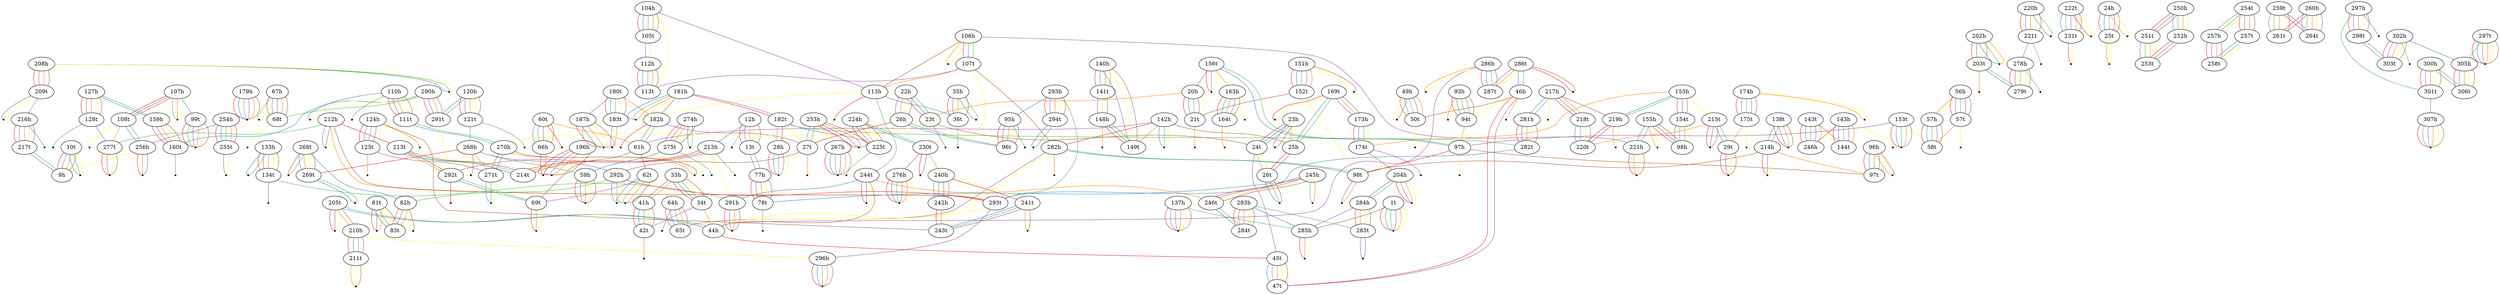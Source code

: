 graph {
edge [colorscheme=set19];
	"104h"	--	"105t"	[color=1];
	"104h"	--	"105t"	[color=2];
	"104h"	--	"105t"	[color=3];
	"104h"	--	"105t"	[color=5];
	"104h"	--	"105t"	[color=7];
	"104h"	--	"113h"	[color=4];
	"104h"	--	"113t"	[color=6];
	"105t"	--	"112h"	[color=4];
	"105t"	--	"112h"	[color=6];
	"106h"	--	"107t"	[color=1];
	"106h"	--	"107t"	[color=2];
	"106h"	--	"107t"	[color=3];
	"106h"	--	"113h"	[color=7];
	"106h"	--	"221h"	[color=4];
	"106h"	--	"-1"	[len=0.75,color=5];
	"106h"	--	"-1"	[len=0.75,color=6];
	"107h"	--	"108t"	[color=1];
	"107h"	--	"108t"	[color=4];
	"107h"	--	"108t"	[color=7];
	"107h"	--	"99t"	[color=2];
	"107h"	--	"-2"	[len=0.75,color=3];
	"107h"	--	"-2"	[len=0.75,color=5];
	"107h"	--	"-2"	[len=0.75,color=6];
	"107t"	--	"113h"	[color=5];
	"107t"	--	"113t"	[color=4];
	"107t"	--	"230t"	[color=6];
	"107t"	--	"282h"	[color=7];
	"108t"	--	"256h"	[color=2];
	"108t"	--	"256h"	[color=3];
	"108t"	--	"277t"	[color=5];
	"108t"	--	"-3"	[len=0.75,color=6];
	"10t"	--	"9h"	[color=1];
	"10t"	--	"9h"	[color=4];
	"10t"	--	"9h"	[color=5];
	"10t"	--	"9h"	[color=7];
	"10t"	--	"-4"	[len=0.75,color=2];
	"10t"	--	"-4"	[len=0.75,color=3];
	"10t"	--	"-4"	[len=0.75,color=6];
	"110h"	--	"111t"	[color=1];
	"110h"	--	"111t"	[color=4];
	"110h"	--	"111t"	[color=5];
	"110h"	--	"111t"	[color=6];
	"110h"	--	"111t"	[color=7];
	"110h"	--	"160t"	[color=2];
	"110h"	--	"-5"	[len=0.75,color=3];
	"111t"	--	"270h"	[color=2];
	"111t"	--	"270h"	[color=3];
	"112h"	--	"113t"	[color=1];
	"112h"	--	"113t"	[color=2];
	"112h"	--	"113t"	[color=3];
	"112h"	--	"113t"	[color=5];
	"112h"	--	"113t"	[color=7];
	"113h"	--	"182h"	[color=6];
	"113h"	--	"244t"	[color=3];
	"113h"	--	"36t"	[color=2];
	"113h"	--	"-6"	[len=0.75,color=1];
	"120h"	--	"121t"	[color=1];
	"120h"	--	"121t"	[color=4];
	"120h"	--	"121t"	[color=5];
	"120h"	--	"121t"	[color=6];
	"120h"	--	"121t"	[color=7];
	"120h"	--	"291t"	[color=2];
	"120h"	--	"291t"	[color=3];
	"121t"	--	"268h"	[color=2];
	"121t"	--	"-7"	[len=0.75,color=3];
	"124h"	--	"125t"	[color=1];
	"124h"	--	"125t"	[color=2];
	"124h"	--	"125t"	[color=3];
	"124h"	--	"125t"	[color=4];
	"124h"	--	"125t"	[color=6];
	"124h"	--	"243t"	[color=7];
	"124h"	--	"-8"	[len=0.75,color=5];
	"125t"	--	"271t"	[color=7];
	"125t"	--	"-9"	[len=0.75,color=5];
	"127h"	--	"128t"	[color=1];
	"127h"	--	"128t"	[color=4];
	"127h"	--	"128t"	[color=5];
	"127h"	--	"128t"	[color=6];
	"127h"	--	"128t"	[color=7];
	"127h"	--	"159h"	[color=2];
	"127h"	--	"159h"	[color=3];
	"128t"	--	"277t"	[color=2];
	"128t"	--	"-10"	[len=0.75,color=3];
	"12h"	--	"13t"	[color=1];
	"12h"	--	"13t"	[color=4];
	"12h"	--	"13t"	[color=5];
	"12h"	--	"13t"	[color=6];
	"12h"	--	"13t"	[color=7];
	"12h"	--	"213h"	[color=2];
	"12h"	--	"-11"	[len=0.75,color=3];
	"133h"	--	"134t"	[color=1];
	"133h"	--	"134t"	[color=4];
	"133h"	--	"134t"	[color=5];
	"133h"	--	"134t"	[color=6];
	"133h"	--	"134t"	[color=7];
	"133h"	--	"-12"	[len=0.75,color=2];
	"133h"	--	"-12"	[len=0.75,color=3];
	"134t"	--	"291h"	[color=3];
	"134t"	--	"-13"	[len=0.75,color=2];
	"137h"	--	"285h"	[color=3];
	"137h"	--	"-14"	[len=0.75,color=1];
	"137h"	--	"-14"	[len=0.75,color=2];
	"137h"	--	"-14"	[len=0.75,color=4];
	"137h"	--	"-14"	[len=0.75,color=5];
	"137h"	--	"-14"	[len=0.75,color=6];
	"137h"	--	"-14"	[len=0.75,color=7];
	"138t"	--	"214h"	[color=2];
	"138t"	--	"214h"	[color=3];
	"138t"	--	"246h"	[color=6];
	"138t"	--	"-15"	[len=0.75,color=1];
	"138t"	--	"-15"	[len=0.75,color=4];
	"138t"	--	"-15"	[len=0.75,color=5];
	"138t"	--	"-15"	[len=0.75,color=7];
	"13t"	--	"77h"	[color=2];
	"13t"	--	"77h"	[color=3];
	"140h"	--	"141t"	[color=1];
	"140h"	--	"141t"	[color=2];
	"140h"	--	"141t"	[color=3];
	"140h"	--	"141t"	[color=5];
	"140h"	--	"149t"	[color=4];
	"140h"	--	"149t"	[color=6];
	"140h"	--	"149t"	[color=7];
	"141t"	--	"148h"	[color=4];
	"141t"	--	"148h"	[color=6];
	"141t"	--	"148h"	[color=7];
	"142h"	--	"149t"	[color=5];
	"142h"	--	"25h"	[color=7];
	"142h"	--	"282h"	[color=1];
	"142h"	--	"61h"	[color=4];
	"142h"	--	"-16"	[len=0.75,color=2];
	"142h"	--	"-16"	[len=0.75,color=3];
	"142h"	--	"-16"	[len=0.75,color=6];
	"143h"	--	"144t"	[color=1];
	"143h"	--	"144t"	[color=2];
	"143h"	--	"144t"	[color=3];
	"143h"	--	"144t"	[color=4];
	"143h"	--	"144t"	[color=5];
	"143h"	--	"246h"	[color=7];
	"143h"	--	"-17"	[len=0.75,color=6];
	"143t"	--	"144t"	[color=6];
	"143t"	--	"144t"	[color=7];
	"143t"	--	"246h"	[color=1];
	"143t"	--	"246h"	[color=2];
	"143t"	--	"246h"	[color=3];
	"143t"	--	"246h"	[color=4];
	"143t"	--	"246h"	[color=5];
	"148h"	--	"149t"	[color=1];
	"148h"	--	"149t"	[color=2];
	"148h"	--	"149t"	[color=3];
	"148h"	--	"-18"	[len=0.75,color=5];
	"151h"	--	"152t"	[color=1];
	"151h"	--	"152t"	[color=2];
	"151h"	--	"152t"	[color=3];
	"151h"	--	"152t"	[color=4];
	"151h"	--	"152t"	[color=5];
	"151h"	--	"-19"	[len=0.75,color=6];
	"151h"	--	"-19"	[len=0.75,color=7];
	"152t"	--	"21t"	[color=7];
	"152t"	--	"98t"	[color=6];
	"153h"	--	"154t"	[color=1];
	"153h"	--	"154t"	[color=4];
	"153h"	--	"154t"	[color=7];
	"153h"	--	"174t"	[color=5];
	"153h"	--	"215t"	[color=6];
	"153h"	--	"219h"	[color=2];
	"153h"	--	"219h"	[color=3];
	"153t"	--	"58t"	[color=6];
	"153t"	--	"97h"	[color=4];
	"153t"	--	"-20"	[len=0.75,color=1];
	"153t"	--	"-20"	[len=0.75,color=2];
	"153t"	--	"-20"	[len=0.75,color=3];
	"153t"	--	"-20"	[len=0.75,color=5];
	"153t"	--	"-20"	[len=0.75,color=7];
	"154t"	--	"98h"	[color=2];
	"154t"	--	"98h"	[color=3];
	"154t"	--	"98h"	[color=5];
	"154t"	--	"98h"	[color=6];
	"155h"	--	"221h"	[color=2];
	"155h"	--	"221h"	[color=3];
	"155h"	--	"98h"	[color=1];
	"155h"	--	"98h"	[color=4];
	"155h"	--	"98h"	[color=7];
	"155h"	--	"-21"	[len=0.75,color=5];
	"155h"	--	"-21"	[len=0.75,color=6];
	"156t"	--	"163h"	[color=5];
	"156t"	--	"20h"	[color=7];
	"156t"	--	"97h"	[color=2];
	"156t"	--	"97h"	[color=3];
	"156t"	--	"-22"	[len=0.75,color=1];
	"156t"	--	"-22"	[len=0.75,color=4];
	"156t"	--	"-22"	[len=0.75,color=6];
	"159h"	--	"160t"	[color=1];
	"159h"	--	"160t"	[color=4];
	"159h"	--	"160t"	[color=5];
	"159h"	--	"160t"	[color=6];
	"159h"	--	"160t"	[color=7];
	"160t"	--	"-23"	[len=0.75,color=3];
	"163h"	--	"164t"	[color=1];
	"163h"	--	"164t"	[color=2];
	"163h"	--	"164t"	[color=3];
	"163h"	--	"164t"	[color=4];
	"163h"	--	"164t"	[color=7];
	"163h"	--	"-24"	[len=0.75,color=6];
	"164t"	--	"-25"	[len=0.75,color=5];
	"164t"	--	"-25"	[len=0.75,color=6];
	"169t"	--	"173h"	[color=4];
	"169t"	--	"173h"	[color=5];
	"169t"	--	"173h"	[color=7];
	"169t"	--	"25h"	[color=2];
	"169t"	--	"25h"	[color=3];
	"169t"	--	"-26"	[len=0.75,color=1];
	"169t"	--	"-26"	[len=0.75,color=6];
	"173h"	--	"174t"	[color=1];
	"173h"	--	"174t"	[color=2];
	"173h"	--	"174t"	[color=3];
	"173h"	--	"174t"	[color=6];
	"174h"	--	"175t"	[color=1];
	"174h"	--	"175t"	[color=2];
	"174h"	--	"175t"	[color=3];
	"174h"	--	"175t"	[color=4];
	"174h"	--	"175t"	[color=7];
	"174h"	--	"-27"	[len=0.75,color=5];
	"174h"	--	"-27"	[len=0.75,color=6];
	"174t"	--	"204h"	[color=7];
	"174t"	--	"-28"	[len=0.75,color=4];
	"175t"	--	"29t"	[color=5];
	"175t"	--	"-29"	[len=0.75,color=6];
	"179h"	--	"254h"	[color=6];
	"179h"	--	"-30"	[len=0.75,color=1];
	"179h"	--	"-30"	[len=0.75,color=2];
	"179h"	--	"-30"	[len=0.75,color=3];
	"179h"	--	"-30"	[len=0.75,color=4];
	"179h"	--	"-30"	[len=0.75,color=5];
	"179h"	--	"-30"	[len=0.75,color=7];
	"180t"	--	"182h"	[color=5];
	"180t"	--	"183t"	[color=1];
	"180t"	--	"183t"	[color=2];
	"180t"	--	"183t"	[color=3];
	"180t"	--	"183t"	[color=6];
	"180t"	--	"183t"	[color=7];
	"180t"	--	"187h"	[color=4];
	"181h"	--	"182h"	[color=7];
	"181h"	--	"182t"	[color=1];
	"181h"	--	"182t"	[color=4];
	"181h"	--	"-31"	[len=0.75,color=2];
	"181h"	--	"-31"	[len=0.75,color=3];
	"181h"	--	"-31"	[len=0.75,color=5];
	"181h"	--	"-31"	[len=0.75,color=6];
	"182h"	--	"27t"	[color=4];
	"182h"	--	"61h"	[color=2];
	"182h"	--	"61h"	[color=3];
	"182h"	--	"-32"	[len=0.75,color=1];
	"182t"	--	"225t"	[color=2];
	"182t"	--	"27t"	[color=6];
	"182t"	--	"282t"	[color=3];
	"182t"	--	"28h"	[color=5];
	"182t"	--	"28h"	[color=7];
	"183t"	--	"-33"	[len=0.75,color=4];
	"183t"	--	"-33"	[len=0.75,color=5];
	"187h"	--	"196h"	[color=3];
	"187h"	--	"-34"	[len=0.75,color=1];
	"187h"	--	"-34"	[len=0.75,color=2];
	"187h"	--	"-34"	[len=0.75,color=5];
	"187h"	--	"-34"	[len=0.75,color=6];
	"187h"	--	"-34"	[len=0.75,color=7];
	"196h"	--	"-35"	[len=0.75,color=1];
	"196h"	--	"-35"	[len=0.75,color=2];
	"196h"	--	"-35"	[len=0.75,color=4];
	"196h"	--	"-35"	[len=0.75,color=5];
	"196h"	--	"-35"	[len=0.75,color=6];
	"196h"	--	"-35"	[len=0.75,color=7];
	"1t"	--	"285h"	[color=7];
	"1t"	--	"-36"	[len=0.75,color=1];
	"1t"	--	"-36"	[len=0.75,color=2];
	"1t"	--	"-36"	[len=0.75,color=3];
	"1t"	--	"-36"	[len=0.75,color=4];
	"1t"	--	"-36"	[len=0.75,color=5];
	"1t"	--	"-36"	[len=0.75,color=6];
	"202h"	--	"203t"	[color=1];
	"202h"	--	"203t"	[color=4];
	"202h"	--	"203t"	[color=6];
	"202h"	--	"203t"	[color=7];
	"202h"	--	"-37"	[len=0.75,color=2];
	"202h"	--	"-37"	[len=0.75,color=3];
	"202h"	--	"-37"	[len=0.75,color=5];
	"203t"	--	"279t"	[color=2];
	"203t"	--	"279t"	[color=3];
	"203t"	--	"-38"	[len=0.75,color=5];
	"204h"	--	"284h"	[color=2];
	"204h"	--	"284h"	[color=3];
	"204h"	--	"-39"	[len=0.75,color=1];
	"204h"	--	"-39"	[len=0.75,color=4];
	"204h"	--	"-39"	[len=0.75,color=5];
	"204h"	--	"-39"	[len=0.75,color=6];
	"205t"	--	"210h"	[color=5];
	"205t"	--	"210h"	[color=7];
	"205t"	--	"44h"	[color=2];
	"205t"	--	"44h"	[color=3];
	"205t"	--	"-40"	[len=0.75,color=1];
	"205t"	--	"-40"	[len=0.75,color=4];
	"205t"	--	"-40"	[len=0.75,color=6];
	"208h"	--	"209t"	[color=1];
	"208h"	--	"209t"	[color=4];
	"208h"	--	"209t"	[color=5];
	"208h"	--	"209t"	[color=7];
	"208h"	--	"-41"	[len=0.75,color=2];
	"208h"	--	"-41"	[len=0.75,color=3];
	"208h"	--	"-41"	[len=0.75,color=6];
	"209t"	--	"216h"	[color=3];
	"209t"	--	"-42"	[len=0.75,color=2];
	"209t"	--	"-42"	[len=0.75,color=6];
	"20h"	--	"21t"	[color=1];
	"20h"	--	"21t"	[color=2];
	"20h"	--	"21t"	[color=3];
	"20h"	--	"21t"	[color=4];
	"20h"	--	"21t"	[color=6];
	"20h"	--	"23t"	[color=5];
	"210h"	--	"211t"	[color=1];
	"210h"	--	"211t"	[color=2];
	"210h"	--	"211t"	[color=3];
	"210h"	--	"211t"	[color=4];
	"210h"	--	"296h"	[color=6];
	"211t"	--	"-43"	[len=0.75,color=5];
	"211t"	--	"-43"	[len=0.75,color=6];
	"211t"	--	"-43"	[len=0.75,color=7];
	"212h"	--	"213t"	[color=1];
	"212h"	--	"277t"	[color=3];
	"212h"	--	"293t"	[color=5];
	"212h"	--	"293t"	[color=7];
	"212h"	--	"-44"	[len=0.75,color=2];
	"212h"	--	"-44"	[len=0.75,color=4];
	"212h"	--	"-44"	[len=0.75,color=6];
	"213h"	--	"214t"	[color=1];
	"213h"	--	"214t"	[color=5];
	"213h"	--	"214t"	[color=7];
	"213h"	--	"291h"	[color=6];
	"213h"	--	"292t"	[color=4];
	"213h"	--	"-45"	[len=0.75,color=3];
	"213t"	--	"214t"	[color=2];
	"213t"	--	"214t"	[color=3];
	"213t"	--	"214t"	[color=4];
	"213t"	--	"214t"	[color=6];
	"213t"	--	"292t"	[color=5];
	"213t"	--	"292t"	[color=7];
	"214h"	--	"97t"	[color=5];
	"214h"	--	"98t"	[color=7];
	"214h"	--	"-46"	[len=0.75,color=1];
	"214h"	--	"-46"	[len=0.75,color=4];
	"214h"	--	"-46"	[len=0.75,color=6];
	"215t"	--	"220t"	[color=5];
	"215t"	--	"29t"	[color=2];
	"215t"	--	"29t"	[color=3];
	"215t"	--	"-47"	[len=0.75,color=1];
	"215t"	--	"-47"	[len=0.75,color=4];
	"215t"	--	"-47"	[len=0.75,color=7];
	"216h"	--	"217t"	[color=1];
	"216h"	--	"217t"	[color=4];
	"216h"	--	"217t"	[color=5];
	"216h"	--	"217t"	[color=6];
	"216h"	--	"217t"	[color=7];
	"216h"	--	"-48"	[len=0.75,color=2];
	"217h"	--	"218t"	[color=1];
	"217h"	--	"218t"	[color=4];
	"217h"	--	"218t"	[color=5];
	"217h"	--	"219h"	[color=7];
	"217h"	--	"281h"	[color=2];
	"217h"	--	"281h"	[color=3];
	"217h"	--	"-49"	[len=0.75,color=6];
	"217t"	--	"9h"	[color=2];
	"217t"	--	"9h"	[color=3];
	"218t"	--	"220t"	[color=2];
	"218t"	--	"220t"	[color=3];
	"218t"	--	"220t"	[color=6];
	"218t"	--	"220t"	[color=7];
	"219h"	--	"220t"	[color=1];
	"219h"	--	"220t"	[color=4];
	"219h"	--	"-50"	[len=0.75,color=5];
	"219h"	--	"-50"	[len=0.75,color=6];
	"21t"	--	"-51"	[len=0.75,color=5];
	"220h"	--	"221t"	[color=1];
	"220h"	--	"221t"	[color=4];
	"220h"	--	"221t"	[color=5];
	"220h"	--	"221t"	[color=6];
	"220h"	--	"221t"	[color=7];
	"220h"	--	"-52"	[len=0.75,color=2];
	"220h"	--	"-52"	[len=0.75,color=3];
	"221h"	--	"-53"	[len=0.75,color=1];
	"221h"	--	"-53"	[len=0.75,color=5];
	"221h"	--	"-53"	[len=0.75,color=6];
	"221h"	--	"-53"	[len=0.75,color=7];
	"221t"	--	"278h"	[color=2];
	"221t"	--	"-54"	[len=0.75,color=3];
	"222t"	--	"231t"	[color=2];
	"222t"	--	"231t"	[color=3];
	"222t"	--	"231t"	[color=4];
	"222t"	--	"231t"	[color=5];
	"222t"	--	"231t"	[color=7];
	"222t"	--	"-55"	[len=0.75,color=1];
	"222t"	--	"-55"	[len=0.75,color=6];
	"224h"	--	"225t"	[color=1];
	"224h"	--	"225t"	[color=4];
	"224h"	--	"225t"	[color=5];
	"224h"	--	"225t"	[color=6];
	"224h"	--	"225t"	[color=7];
	"224h"	--	"230t"	[color=2];
	"224h"	--	"230t"	[color=3];
	"225t"	--	"-56"	[len=0.75,color=3];
	"22h"	--	"23t"	[color=1];
	"22h"	--	"23t"	[color=2];
	"22h"	--	"23t"	[color=3];
	"22h"	--	"26h"	[color=4];
	"22h"	--	"26h"	[color=5];
	"22h"	--	"26h"	[color=6];
	"22h"	--	"26h"	[color=7];
	"230t"	--	"240h"	[color=5];
	"230t"	--	"276h"	[color=7];
	"230t"	--	"-57"	[len=0.75,color=1];
	"230t"	--	"-57"	[len=0.75,color=4];
	"231t"	--	"-58"	[len=0.75,color=1];
	"231t"	--	"-58"	[len=0.75,color=6];
	"23h"	--	"24t"	[color=1];
	"23h"	--	"24t"	[color=2];
	"23h"	--	"24t"	[color=3];
	"23h"	--	"25h"	[color=5];
	"23h"	--	"25h"	[color=6];
	"23h"	--	"-59"	[len=0.75,color=4];
	"23h"	--	"-59"	[len=0.75,color=7];
	"23t"	--	"24t"	[color=7];
	"23t"	--	"270h"	[color=6];
	"23t"	--	"-60"	[len=0.75,color=4];
	"240h"	--	"241t"	[color=1];
	"240h"	--	"241t"	[color=6];
	"240h"	--	"242h"	[color=2];
	"240h"	--	"242h"	[color=3];
	"240h"	--	"242h"	[color=4];
	"240h"	--	"242h"	[color=7];
	"241t"	--	"243t"	[color=2];
	"241t"	--	"243t"	[color=3];
	"241t"	--	"243t"	[color=4];
	"241t"	--	"-61"	[len=0.75,color=5];
	"241t"	--	"-61"	[len=0.75,color=7];
	"242h"	--	"243t"	[color=1];
	"242h"	--	"243t"	[color=5];
	"242h"	--	"243t"	[color=6];
	"244t"	--	"246t"	[color=5];
	"244t"	--	"291h"	[color=2];
	"244t"	--	"44h"	[color=7];
	"244t"	--	"-62"	[len=0.75,color=1];
	"244t"	--	"-62"	[len=0.75,color=4];
	"244t"	--	"-62"	[len=0.75,color=6];
	"245h"	--	"246t"	[color=1];
	"245h"	--	"246t"	[color=4];
	"245h"	--	"246t"	[color=6];
	"245h"	--	"246t"	[color=7];
	"245h"	--	"78t"	[color=2];
	"245h"	--	"-63"	[len=0.75,color=3];
	"245h"	--	"-63"	[len=0.75,color=5];
	"246t"	--	"284t"	[color=2];
	"246t"	--	"284t"	[color=3];
	"24h"	--	"25t"	[color=1];
	"24h"	--	"25t"	[color=2];
	"24h"	--	"25t"	[color=3];
	"24h"	--	"25t"	[color=4];
	"24h"	--	"25t"	[color=7];
	"24h"	--	"-64"	[len=0.75,color=5];
	"24h"	--	"-64"	[len=0.75,color=6];
	"24t"	--	"26t"	[color=5];
	"24t"	--	"26t"	[color=6];
	"24t"	--	"45t"	[color=4];
	"250h"	--	"251t"	[color=1];
	"250h"	--	"251t"	[color=4];
	"250h"	--	"251t"	[color=7];
	"250h"	--	"252h"	[color=2];
	"250h"	--	"252h"	[color=3];
	"250h"	--	"252h"	[color=5];
	"250h"	--	"252h"	[color=6];
	"251t"	--	"253t"	[color=2];
	"251t"	--	"253t"	[color=3];
	"251t"	--	"253t"	[color=5];
	"251t"	--	"253t"	[color=6];
	"252h"	--	"253t"	[color=1];
	"252h"	--	"253t"	[color=4];
	"252h"	--	"253t"	[color=7];
	"253h"	--	"267h"	[color=6];
	"253h"	--	"27t"	[color=2];
	"253h"	--	"27t"	[color=3];
	"253h"	--	"-65"	[len=0.75,color=1];
	"253h"	--	"-65"	[len=0.75,color=4];
	"253h"	--	"-65"	[len=0.75,color=5];
	"253h"	--	"-65"	[len=0.75,color=7];
	"254h"	--	"255t"	[color=1];
	"254h"	--	"255t"	[color=2];
	"254h"	--	"255t"	[color=3];
	"254h"	--	"255t"	[color=5];
	"254h"	--	"255t"	[color=7];
	"254h"	--	"256h"	[color=4];
	"254t"	--	"257h"	[color=2];
	"254t"	--	"257h"	[color=3];
	"254t"	--	"257h"	[color=6];
	"254t"	--	"257t"	[color=1];
	"254t"	--	"257t"	[color=4];
	"254t"	--	"257t"	[color=5];
	"254t"	--	"257t"	[color=7];
	"255t"	--	"-66"	[len=0.75,color=4];
	"255t"	--	"-66"	[len=0.75,color=6];
	"256h"	--	"9h"	[color=6];
	"256h"	--	"-67"	[len=0.75,color=1];
	"256h"	--	"-67"	[len=0.75,color=5];
	"256h"	--	"-67"	[len=0.75,color=7];
	"257h"	--	"258t"	[color=1];
	"257h"	--	"258t"	[color=4];
	"257h"	--	"258t"	[color=5];
	"257h"	--	"258t"	[color=7];
	"257t"	--	"258t"	[color=2];
	"257t"	--	"258t"	[color=3];
	"257t"	--	"258t"	[color=6];
	"259t"	--	"261t"	[color=2];
	"259t"	--	"261t"	[color=3];
	"259t"	--	"261t"	[color=5];
	"259t"	--	"261t"	[color=6];
	"259t"	--	"261t"	[color=7];
	"259t"	--	"264t"	[color=1];
	"259t"	--	"264t"	[color=4];
	"25h"	--	"26t"	[color=1];
	"25h"	--	"26t"	[color=4];
	"25t"	--	"-68"	[len=0.75,color=5];
	"25t"	--	"-68"	[len=0.75,color=6];
	"260h"	--	"261t"	[color=1];
	"260h"	--	"261t"	[color=4];
	"260h"	--	"264t"	[color=2];
	"260h"	--	"264t"	[color=3];
	"260h"	--	"264t"	[color=5];
	"260h"	--	"264t"	[color=6];
	"260h"	--	"264t"	[color=7];
	"267h"	--	"-69"	[len=0.75,color=1];
	"267h"	--	"-69"	[len=0.75,color=2];
	"267h"	--	"-69"	[len=0.75,color=3];
	"267h"	--	"-69"	[len=0.75,color=4];
	"267h"	--	"-69"	[len=0.75,color=5];
	"267h"	--	"-69"	[len=0.75,color=7];
	"268h"	--	"269t"	[color=1];
	"268h"	--	"271t"	[color=5];
	"268h"	--	"292h"	[color=4];
	"268h"	--	"59h"	[color=3];
	"268h"	--	"-70"	[len=0.75,color=6];
	"268h"	--	"-70"	[len=0.75,color=7];
	"268t"	--	"269t"	[color=4];
	"268t"	--	"269t"	[color=5];
	"268t"	--	"269t"	[color=6];
	"268t"	--	"269t"	[color=7];
	"268t"	--	"82h"	[color=2];
	"268t"	--	"-71"	[len=0.75,color=1];
	"268t"	--	"-71"	[len=0.75,color=3];
	"269t"	--	"-72"	[len=0.75,color=2];
	"269t"	--	"-72"	[len=0.75,color=3];
	"26h"	--	"27t"	[color=1];
	"26h"	--	"96t"	[color=2];
	"26h"	--	"96t"	[color=3];
	"26t"	--	"-73"	[len=0.75,color=2];
	"26t"	--	"-73"	[len=0.75,color=3];
	"26t"	--	"-73"	[len=0.75,color=7];
	"270h"	--	"271t"	[color=1];
	"270h"	--	"271t"	[color=4];
	"270h"	--	"-74"	[len=0.75,color=5];
	"270h"	--	"-74"	[len=0.75,color=7];
	"271t"	--	"-75"	[len=0.75,color=2];
	"271t"	--	"-75"	[len=0.75,color=3];
	"271t"	--	"-75"	[len=0.75,color=6];
	"274h"	--	"275t"	[color=1];
	"274h"	--	"275t"	[color=4];
	"274h"	--	"275t"	[color=5];
	"274h"	--	"275t"	[color=6];
	"274h"	--	"275t"	[color=7];
	"274h"	--	"-76"	[len=0.75,color=2];
	"274h"	--	"-76"	[len=0.75,color=3];
	"275t"	--	"59h"	[color=2];
	"275t"	--	"-77"	[len=0.75,color=3];
	"276h"	--	"-78"	[len=0.75,color=1];
	"276h"	--	"-78"	[len=0.75,color=2];
	"276h"	--	"-78"	[len=0.75,color=3];
	"276h"	--	"-78"	[len=0.75,color=4];
	"276h"	--	"-78"	[len=0.75,color=5];
	"276h"	--	"-78"	[len=0.75,color=6];
	"277t"	--	"-79"	[len=0.75,color=1];
	"277t"	--	"-79"	[len=0.75,color=4];
	"277t"	--	"-79"	[len=0.75,color=6];
	"277t"	--	"-79"	[len=0.75,color=7];
	"278h"	--	"279t"	[color=1];
	"278h"	--	"279t"	[color=4];
	"278h"	--	"279t"	[color=5];
	"278h"	--	"279t"	[color=6];
	"278h"	--	"279t"	[color=7];
	"278h"	--	"-80"	[len=0.75,color=3];
	"27t"	--	"292h"	[color=7];
	"27t"	--	"-81"	[len=0.75,color=5];
	"281h"	--	"282t"	[color=1];
	"281h"	--	"282t"	[color=4];
	"281h"	--	"282t"	[color=5];
	"281h"	--	"282t"	[color=6];
	"281h"	--	"282t"	[color=7];
	"282h"	--	"65t"	[color=4];
	"282h"	--	"65t"	[color=6];
	"282h"	--	"98t"	[color=2];
	"282h"	--	"98t"	[color=3];
	"282h"	--	"-82"	[len=0.75,color=5];
	"282t"	--	"293t"	[color=2];
	"283h"	--	"284t"	[color=1];
	"283h"	--	"284t"	[color=4];
	"283h"	--	"284t"	[color=5];
	"283h"	--	"284t"	[color=6];
	"283h"	--	"284t"	[color=7];
	"283h"	--	"285h"	[color=2];
	"283h"	--	"285t"	[color=3];
	"284h"	--	"285h"	[color=4];
	"284h"	--	"285t"	[color=1];
	"284h"	--	"285t"	[color=5];
	"284h"	--	"285t"	[color=6];
	"284h"	--	"285t"	[color=7];
	"285h"	--	"-83"	[len=0.75,color=1];
	"285h"	--	"-83"	[len=0.75,color=5];
	"285h"	--	"-83"	[len=0.75,color=6];
	"285t"	--	"-84"	[len=0.75,color=2];
	"285t"	--	"-84"	[len=0.75,color=4];
	"286h"	--	"287t"	[color=1];
	"286h"	--	"287t"	[color=2];
	"286h"	--	"287t"	[color=3];
	"286h"	--	"287t"	[color=7];
	"286h"	--	"44h"	[color=4];
	"286h"	--	"-85"	[len=0.75,color=5];
	"286h"	--	"-85"	[len=0.75,color=6];
	"286t"	--	"287t"	[color=4];
	"286t"	--	"287t"	[color=5];
	"286t"	--	"287t"	[color=6];
	"286t"	--	"46h"	[color=2];
	"286t"	--	"46h"	[color=3];
	"286t"	--	"-86"	[len=0.75,color=1];
	"286t"	--	"-86"	[len=0.75,color=7];
	"28h"	--	"-87"	[len=0.75,color=1];
	"28h"	--	"-87"	[len=0.75,color=2];
	"28h"	--	"-87"	[len=0.75,color=3];
	"28h"	--	"-87"	[len=0.75,color=4];
	"28h"	--	"-87"	[len=0.75,color=6];
	"290h"	--	"291t"	[color=1];
	"290h"	--	"291t"	[color=4];
	"290h"	--	"291t"	[color=5];
	"290h"	--	"291t"	[color=7];
	"290h"	--	"68t"	[color=3];
	"290h"	--	"-88"	[len=0.75,color=2];
	"290h"	--	"-88"	[len=0.75,color=6];
	"291h"	--	"-89"	[len=0.75,color=1];
	"291h"	--	"-89"	[len=0.75,color=4];
	"291h"	--	"-89"	[len=0.75,color=5];
	"291h"	--	"-89"	[len=0.75,color=7];
	"291t"	--	"292t"	[color=6];
	"292h"	--	"293t"	[color=1];
	"292h"	--	"82h"	[color=3];
	"292h"	--	"-90"	[len=0.75,color=2];
	"292h"	--	"-90"	[len=0.75,color=5];
	"292h"	--	"-90"	[len=0.75,color=6];
	"292t"	--	"69t"	[color=2];
	"292t"	--	"69t"	[color=3];
	"292t"	--	"-91"	[len=0.75,color=1];
	"293h"	--	"293t"	[color=3];
	"293h"	--	"294t"	[color=1];
	"293h"	--	"294t"	[color=4];
	"293h"	--	"294t"	[color=5];
	"293h"	--	"294t"	[color=6];
	"293h"	--	"294t"	[color=7];
	"293h"	--	"95h"	[color=2];
	"293t"	--	"296h"	[color=4];
	"293t"	--	"44h"	[color=6];
	"294t"	--	"-92"	[len=0.75,color=2];
	"294t"	--	"-92"	[len=0.75,color=3];
	"296h"	--	"-93"	[len=0.75,color=1];
	"296h"	--	"-93"	[len=0.75,color=2];
	"296h"	--	"-93"	[len=0.75,color=3];
	"296h"	--	"-93"	[len=0.75,color=5];
	"296h"	--	"-93"	[len=0.75,color=7];
	"297h"	--	"298t"	[color=1];
	"297h"	--	"298t"	[color=4];
	"297h"	--	"298t"	[color=5];
	"297h"	--	"298t"	[color=6];
	"297h"	--	"298t"	[color=7];
	"297h"	--	"301t"	[color=3];
	"297h"	--	"-94"	[len=0.75,color=2];
	"297t"	--	"305h"	[color=3];
	"297t"	--	"-95"	[len=0.75,color=1];
	"297t"	--	"-95"	[len=0.75,color=2];
	"297t"	--	"-95"	[len=0.75,color=4];
	"297t"	--	"-95"	[len=0.75,color=5];
	"297t"	--	"-95"	[len=0.75,color=6];
	"297t"	--	"-95"	[len=0.75,color=7];
	"298t"	--	"303t"	[color=2];
	"298t"	--	"303t"	[color=3];
	"29t"	--	"-96"	[len=0.75,color=1];
	"29t"	--	"-96"	[len=0.75,color=4];
	"29t"	--	"-96"	[len=0.75,color=6];
	"29t"	--	"-96"	[len=0.75,color=7];
	"300h"	--	"301t"	[color=1];
	"300h"	--	"301t"	[color=4];
	"300h"	--	"301t"	[color=5];
	"300h"	--	"301t"	[color=6];
	"300h"	--	"301t"	[color=7];
	"300h"	--	"306t"	[color=2];
	"300h"	--	"306t"	[color=3];
	"301t"	--	"307h"	[color=2];
	"302h"	--	"303t"	[color=1];
	"302h"	--	"303t"	[color=4];
	"302h"	--	"303t"	[color=5];
	"302h"	--	"303t"	[color=6];
	"302h"	--	"303t"	[color=7];
	"302h"	--	"305h"	[color=2];
	"302h"	--	"-97"	[len=0.75,color=3];
	"305h"	--	"306t"	[color=1];
	"305h"	--	"306t"	[color=4];
	"305h"	--	"306t"	[color=5];
	"305h"	--	"306t"	[color=6];
	"305h"	--	"306t"	[color=7];
	"307h"	--	"-98"	[len=0.75,color=1];
	"307h"	--	"-98"	[len=0.75,color=3];
	"307h"	--	"-98"	[len=0.75,color=4];
	"307h"	--	"-98"	[len=0.75,color=5];
	"307h"	--	"-98"	[len=0.75,color=6];
	"307h"	--	"-98"	[len=0.75,color=7];
	"33h"	--	"34t"	[color=1];
	"33h"	--	"34t"	[color=2];
	"33h"	--	"34t"	[color=3];
	"33h"	--	"34t"	[color=6];
	"33h"	--	"34t"	[color=7];
	"33h"	--	"41h"	[color=4];
	"33h"	--	"41h"	[color=5];
	"34t"	--	"42t"	[color=4];
	"34t"	--	"44h"	[color=5];
	"35h"	--	"36t"	[color=1];
	"35h"	--	"36t"	[color=4];
	"35h"	--	"36t"	[color=5];
	"35h"	--	"36t"	[color=6];
	"35h"	--	"36t"	[color=7];
	"35h"	--	"-99"	[len=0.75,color=2];
	"35h"	--	"-99"	[len=0.75,color=3];
	"36t"	--	"-100"	[len=0.75,color=3];
	"41h"	--	"42t"	[color=1];
	"41h"	--	"42t"	[color=2];
	"41h"	--	"42t"	[color=3];
	"41h"	--	"42t"	[color=6];
	"41h"	--	"42t"	[color=7];
	"42t"	--	"-101"	[len=0.75,color=5];
	"44h"	--	"45t"	[color=1];
	"45t"	--	"47t"	[color=2];
	"45t"	--	"47t"	[color=3];
	"45t"	--	"47t"	[color=5];
	"45t"	--	"47t"	[color=6];
	"45t"	--	"47t"	[color=7];
	"46h"	--	"47t"	[color=1];
	"46h"	--	"47t"	[color=4];
	"46h"	--	"50t"	[color=7];
	"46h"	--	"94t"	[color=6];
	"46h"	--	"-102"	[len=0.75,color=5];
	"49h"	--	"50t"	[color=1];
	"49h"	--	"50t"	[color=2];
	"49h"	--	"50t"	[color=3];
	"49h"	--	"50t"	[color=4];
	"49h"	--	"50t"	[color=5];
	"49h"	--	"-103"	[len=0.75,color=6];
	"49h"	--	"-103"	[len=0.75,color=7];
	"50t"	--	"-104"	[len=0.75,color=6];
	"56h"	--	"57h"	[color=5];
	"56h"	--	"57h"	[color=6];
	"56h"	--	"57t"	[color=1];
	"56h"	--	"57t"	[color=2];
	"56h"	--	"57t"	[color=3];
	"56h"	--	"57t"	[color=4];
	"56h"	--	"57t"	[color=7];
	"57h"	--	"58t"	[color=1];
	"57h"	--	"58t"	[color=2];
	"57h"	--	"58t"	[color=3];
	"57h"	--	"58t"	[color=4];
	"57h"	--	"58t"	[color=7];
	"57t"	--	"58t"	[color=5];
	"57t"	--	"-105"	[len=0.75,color=6];
	"59h"	--	"-106"	[len=0.75,color=1];
	"59h"	--	"-106"	[len=0.75,color=4];
	"59h"	--	"-106"	[len=0.75,color=5];
	"59h"	--	"-106"	[len=0.75,color=6];
	"59h"	--	"-106"	[len=0.75,color=7];
	"60t"	--	"61h"	[color=5];
	"60t"	--	"66h"	[color=2];
	"60t"	--	"66h"	[color=3];
	"60t"	--	"66h"	[color=4];
	"60t"	--	"66h"	[color=6];
	"60t"	--	"66h"	[color=7];
	"60t"	--	"-107"	[len=0.75,color=1];
	"61h"	--	"62t"	[color=1];
	"61h"	--	"69t"	[color=7];
	"61h"	--	"-108"	[len=0.75,color=6];
	"62t"	--	"64h"	[color=6];
	"62t"	--	"69t"	[color=4];
	"62t"	--	"-109"	[len=0.75,color=2];
	"62t"	--	"-109"	[len=0.75,color=3];
	"62t"	--	"-109"	[len=0.75,color=5];
	"62t"	--	"-109"	[len=0.75,color=7];
	"64h"	--	"65t"	[color=1];
	"64h"	--	"65t"	[color=2];
	"64h"	--	"65t"	[color=3];
	"64h"	--	"65t"	[color=5];
	"64h"	--	"65t"	[color=7];
	"64h"	--	"-110"	[len=0.75,color=4];
	"66h"	--	"-111"	[len=0.75,color=1];
	"66h"	--	"-111"	[len=0.75,color=5];
	"67h"	--	"68t"	[color=1];
	"67h"	--	"68t"	[color=2];
	"67h"	--	"68t"	[color=4];
	"67h"	--	"68t"	[color=5];
	"67h"	--	"68t"	[color=7];
	"67h"	--	"-112"	[len=0.75,color=3];
	"67h"	--	"-112"	[len=0.75,color=6];
	"68t"	--	"-113"	[len=0.75,color=6];
	"69t"	--	"-114"	[len=0.75,color=1];
	"69t"	--	"-114"	[len=0.75,color=5];
	"69t"	--	"-114"	[len=0.75,color=6];
	"77h"	--	"78t"	[color=1];
	"77h"	--	"78t"	[color=4];
	"77h"	--	"78t"	[color=5];
	"77h"	--	"78t"	[color=6];
	"77h"	--	"78t"	[color=7];
	"78t"	--	"-115"	[len=0.75,color=3];
	"81t"	--	"83t"	[color=2];
	"81t"	--	"83t"	[color=3];
	"81t"	--	"83t"	[color=6];
	"81t"	--	"83t"	[color=7];
	"81t"	--	"-116"	[len=0.75,color=1];
	"81t"	--	"-116"	[len=0.75,color=4];
	"81t"	--	"-116"	[len=0.75,color=5];
	"82h"	--	"83t"	[color=1];
	"82h"	--	"83t"	[color=4];
	"82h"	--	"83t"	[color=5];
	"82h"	--	"-117"	[len=0.75,color=6];
	"82h"	--	"-117"	[len=0.75,color=7];
	"93h"	--	"94t"	[color=1];
	"93h"	--	"94t"	[color=2];
	"93h"	--	"94t"	[color=3];
	"93h"	--	"94t"	[color=4];
	"93h"	--	"94t"	[color=7];
	"93h"	--	"-118"	[len=0.75,color=5];
	"93h"	--	"-118"	[len=0.75,color=6];
	"94t"	--	"97h"	[color=5];
	"95h"	--	"96t"	[color=1];
	"95h"	--	"96t"	[color=4];
	"95h"	--	"96t"	[color=5];
	"95h"	--	"96t"	[color=6];
	"95h"	--	"96t"	[color=7];
	"95h"	--	"-119"	[len=0.75,color=3];
	"96h"	--	"97t"	[color=1];
	"96h"	--	"97t"	[color=2];
	"96h"	--	"97t"	[color=3];
	"96h"	--	"97t"	[color=4];
	"96h"	--	"97t"	[color=6];
	"96h"	--	"-120"	[len=0.75,color=5];
	"96h"	--	"-120"	[len=0.75,color=7];
	"97h"	--	"97t"	[color=7];
	"97h"	--	"98t"	[color=1];
	"97h"	--	"-121"	[len=0.75,color=6];
	"98t"	--	"-122"	[len=0.75,color=4];
	"98t"	--	"-122"	[len=0.75,color=5];
	"99t"	--	"-123"	[len=0.75,color=1];
	"99t"	--	"-123"	[len=0.75,color=3];
	"99t"	--	"-123"	[len=0.75,color=4];
	"99t"	--	"-123"	[len=0.75,color=5];
	"99t"	--	"-123"	[len=0.75,color=6];
	"99t"	--	"-123"	[len=0.75,color=7];
	"-123"	[shape=point,color=black];
	"-122"	[shape=point,color=black];
	"-121"	[shape=point,color=black];
	"-120"	[shape=point,color=black];
	"-119"	[shape=point,color=black];
	"-118"	[shape=point,color=black];
	"-117"	[shape=point,color=black];
	"-116"	[shape=point,color=black];
	"-115"	[shape=point,color=black];
	"-114"	[shape=point,color=black];
	"-113"	[shape=point,color=black];
	"-112"	[shape=point,color=black];
	"-111"	[shape=point,color=black];
	"-110"	[shape=point,color=black];
	"-109"	[shape=point,color=black];
	"-108"	[shape=point,color=black];
	"-107"	[shape=point,color=black];
	"-106"	[shape=point,color=black];
	"-105"	[shape=point,color=black];
	"-104"	[shape=point,color=black];
	"-103"	[shape=point,color=black];
	"-102"	[shape=point,color=black];
	"-101"	[shape=point,color=black];
	"-100"	[shape=point,color=black];
	"-99"	[shape=point,color=black];
	"-98"	[shape=point,color=black];
	"-97"	[shape=point,color=black];
	"-96"	[shape=point,color=black];
	"-95"	[shape=point,color=black];
	"-94"	[shape=point,color=black];
	"-93"	[shape=point,color=black];
	"-92"	[shape=point,color=black];
	"-91"	[shape=point,color=black];
	"-90"	[shape=point,color=black];
	"-89"	[shape=point,color=black];
	"-88"	[shape=point,color=black];
	"-87"	[shape=point,color=black];
	"-86"	[shape=point,color=black];
	"-85"	[shape=point,color=black];
	"-84"	[shape=point,color=black];
	"-83"	[shape=point,color=black];
	"-82"	[shape=point,color=black];
	"-81"	[shape=point,color=black];
	"-80"	[shape=point,color=black];
	"-79"	[shape=point,color=black];
	"-78"	[shape=point,color=black];
	"-77"	[shape=point,color=black];
	"-76"	[shape=point,color=black];
	"-75"	[shape=point,color=black];
	"-74"	[shape=point,color=black];
	"-73"	[shape=point,color=black];
	"-72"	[shape=point,color=black];
	"-71"	[shape=point,color=black];
	"-70"	[shape=point,color=black];
	"-69"	[shape=point,color=black];
	"-68"	[shape=point,color=black];
	"-67"	[shape=point,color=black];
	"-66"	[shape=point,color=black];
	"-65"	[shape=point,color=black];
	"-64"	[shape=point,color=black];
	"-63"	[shape=point,color=black];
	"-62"	[shape=point,color=black];
	"-61"	[shape=point,color=black];
	"-60"	[shape=point,color=black];
	"-59"	[shape=point,color=black];
	"-58"	[shape=point,color=black];
	"-57"	[shape=point,color=black];
	"-56"	[shape=point,color=black];
	"-55"	[shape=point,color=black];
	"-54"	[shape=point,color=black];
	"-53"	[shape=point,color=black];
	"-52"	[shape=point,color=black];
	"-51"	[shape=point,color=black];
	"-50"	[shape=point,color=black];
	"-49"	[shape=point,color=black];
	"-48"	[shape=point,color=black];
	"-47"	[shape=point,color=black];
	"-46"	[shape=point,color=black];
	"-45"	[shape=point,color=black];
	"-44"	[shape=point,color=black];
	"-43"	[shape=point,color=black];
	"-42"	[shape=point,color=black];
	"-41"	[shape=point,color=black];
	"-40"	[shape=point,color=black];
	"-39"	[shape=point,color=black];
	"-38"	[shape=point,color=black];
	"-37"	[shape=point,color=black];
	"-36"	[shape=point,color=black];
	"-35"	[shape=point,color=black];
	"-34"	[shape=point,color=black];
	"-33"	[shape=point,color=black];
	"-32"	[shape=point,color=black];
	"-31"	[shape=point,color=black];
	"-30"	[shape=point,color=black];
	"-29"	[shape=point,color=black];
	"-28"	[shape=point,color=black];
	"-27"	[shape=point,color=black];
	"-26"	[shape=point,color=black];
	"-25"	[shape=point,color=black];
	"-24"	[shape=point,color=black];
	"-23"	[shape=point,color=black];
	"-22"	[shape=point,color=black];
	"-21"	[shape=point,color=black];
	"-20"	[shape=point,color=black];
	"-19"	[shape=point,color=black];
	"-18"	[shape=point,color=black];
	"-17"	[shape=point,color=black];
	"-16"	[shape=point,color=black];
	"-15"	[shape=point,color=black];
	"-14"	[shape=point,color=black];
	"-13"	[shape=point,color=black];
	"-12"	[shape=point,color=black];
	"-11"	[shape=point,color=black];
	"-10"	[shape=point,color=black];
	"-9"	[shape=point,color=black];
	"-8"	[shape=point,color=black];
	"-7"	[shape=point,color=black];
	"-6"	[shape=point,color=black];
	"-5"	[shape=point,color=black];
	"-4"	[shape=point,color=black];
	"-3"	[shape=point,color=black];
	"-2"	[shape=point,color=black];
	"-1"	[shape=point,color=black];
}
